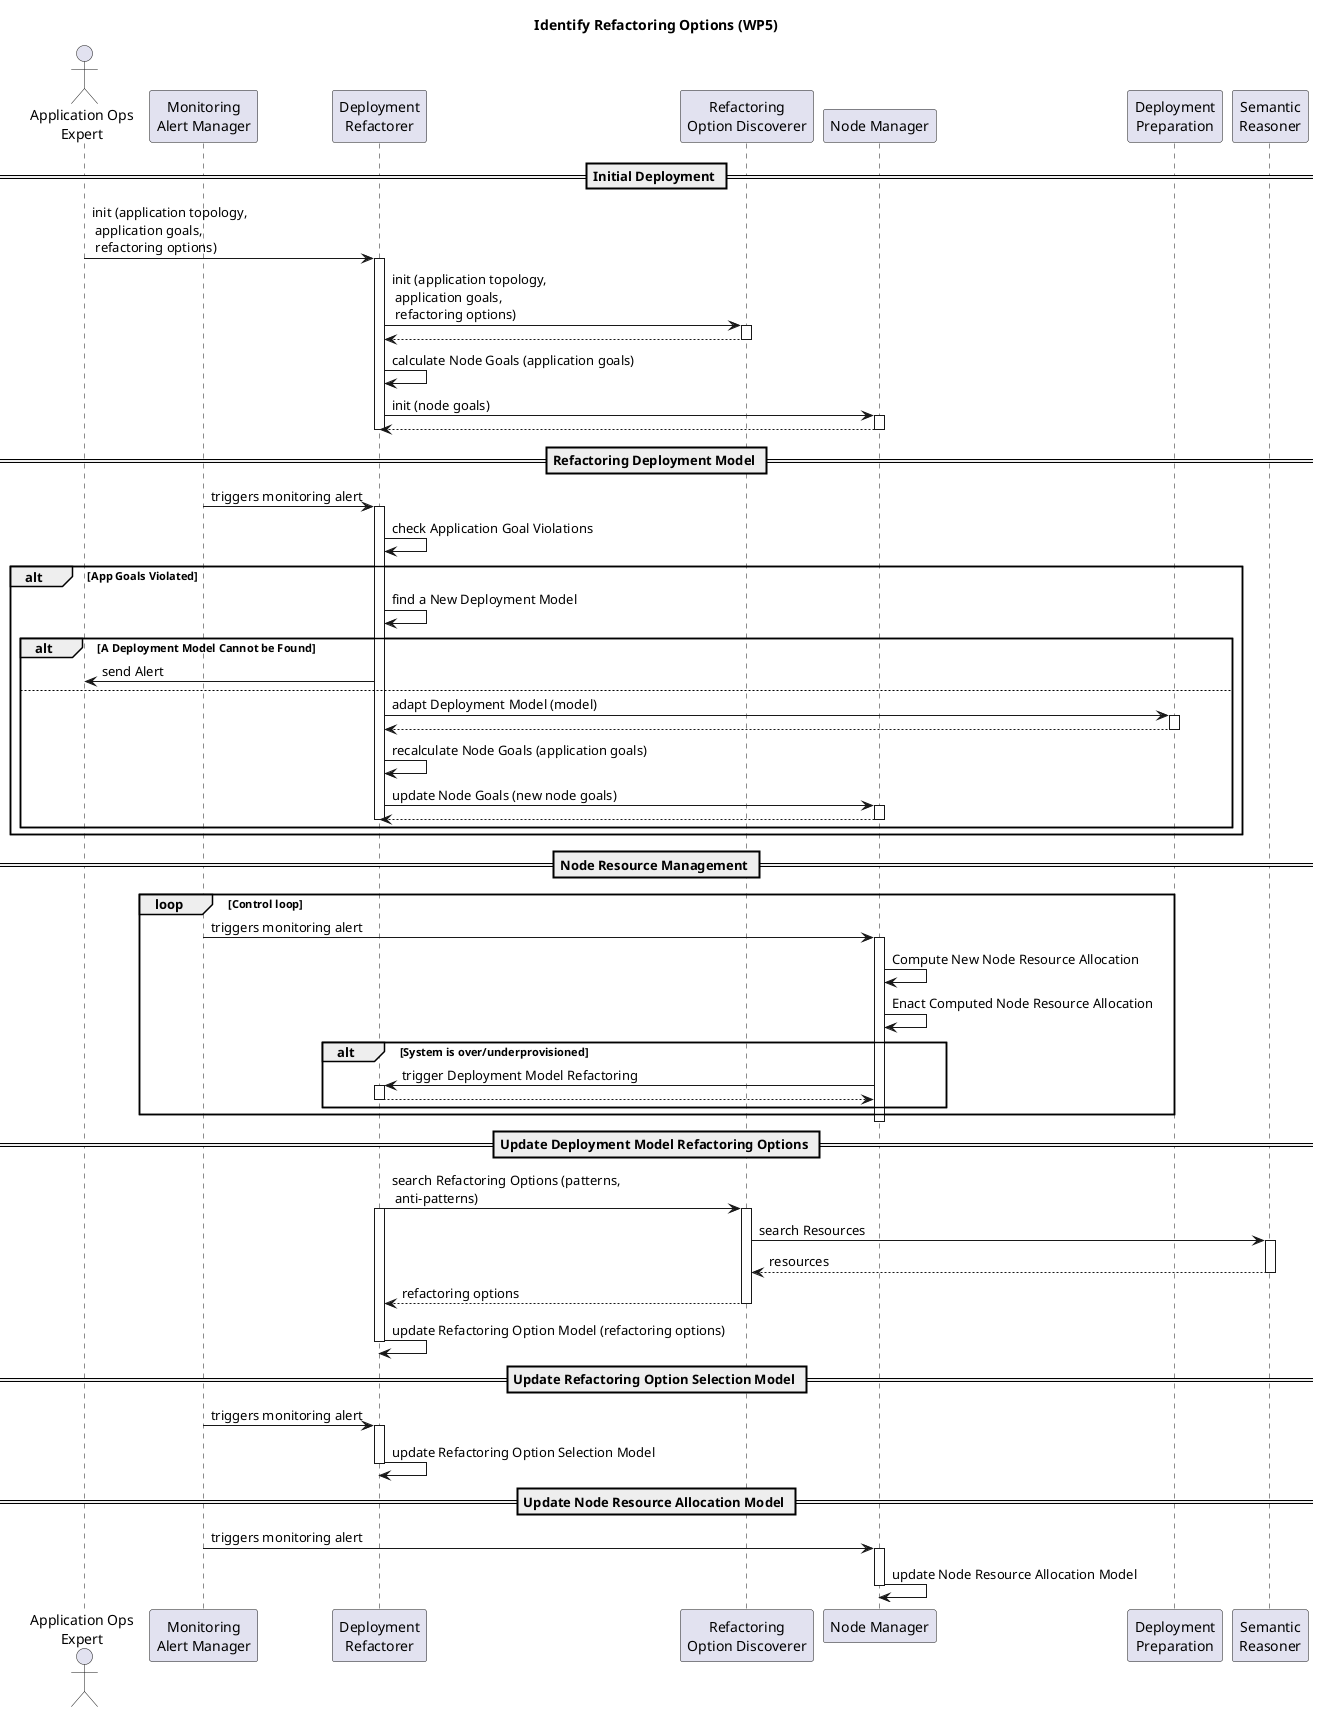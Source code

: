 @startuml
title Identify Refactoring Options (WP5)

actor "Application Ops\nExpert" as ops
participant “Monitoring\nAlert Manager” as ma
participant “Deployment\nRefactorer” as dr
participant “Refactoring\nOption Discoverer” as rof
participant “Node Manager” as nm
participant “Deployment\nPreparation” as orch
participant "Semantic\nReasoner" as reasoner

== Initial Deployment ==

ops -> dr: init (application topology,\n application goals,\n refactoring options)
activate dr
dr -> rof: init (application topology,\n application goals,\n refactoring options)
activate rof
rof --> dr
deactivate rof
dr -> dr: calculate Node Goals (application goals)
dr -> nm: init (node goals)
activate nm
nm --> dr
deactivate nm
deactivate dr

== Refactoring Deployment Model ==
ma-> dr: triggers monitoring alert
activate dr
dr -> dr : check Application Goal Violations
alt App Goals Violated
dr -> dr: find a New Deployment Model
   alt A Deployment Model Cannot be Found
       dr -> ops: send Alert
   else
       'dr-> dr: generate Adaptation Plan (\ncurrent model, new model)
       dr -> orch: adapt Deployment Model (model)
       activate orch
       'orch->orch: enact Adaptation Plan
       orch --> dr
       deactivate orch
       dr -> dr: recalculate Node Goals (application goals)
       dr -> nm: update Node Goals (new node goals)
       activate nm
       nm --> dr
       deactivate nm
       deactivate dr
   end
end

== Node Resource Management ==

loop Control loop
ma-> nm: triggers monitoring alert
activate nm
nm -> nm: Compute New Node Resource Allocation
   nm -> nm: Enact Computed Node Resource Allocation
   alt  System is over/underprovisioned
       nm -> dr: trigger Deployment Model Refactoring
       activate dr
       dr --> nm:
       deactivate dr
   end
end
deactivate nm

== Update Deployment Model Refactoring Options ==

dr -> rof: search Refactoring Options (patterns,\n anti-patterns)
activate dr
activate rof
rof -> reasoner: search Resources
activate reasoner
reasoner --> rof: resources
deactivate reasoner
rof --> dr:  refactoring options
deactivate rof
dr -> dr: update Refactoring Option Model (refactoring options)
deactivate dr

== Update Refactoring Option Selection Model ==
ma-> dr: triggers monitoring alert
activate dr
dr -> dr: update Refactoring Option Selection Model

deactivate dr

== Update Node Resource Allocation Model ==
ma-> nm: triggers monitoring alert
activate nm
nm -> nm: update Node Resource Allocation Model
deactivate nm
@enduml
